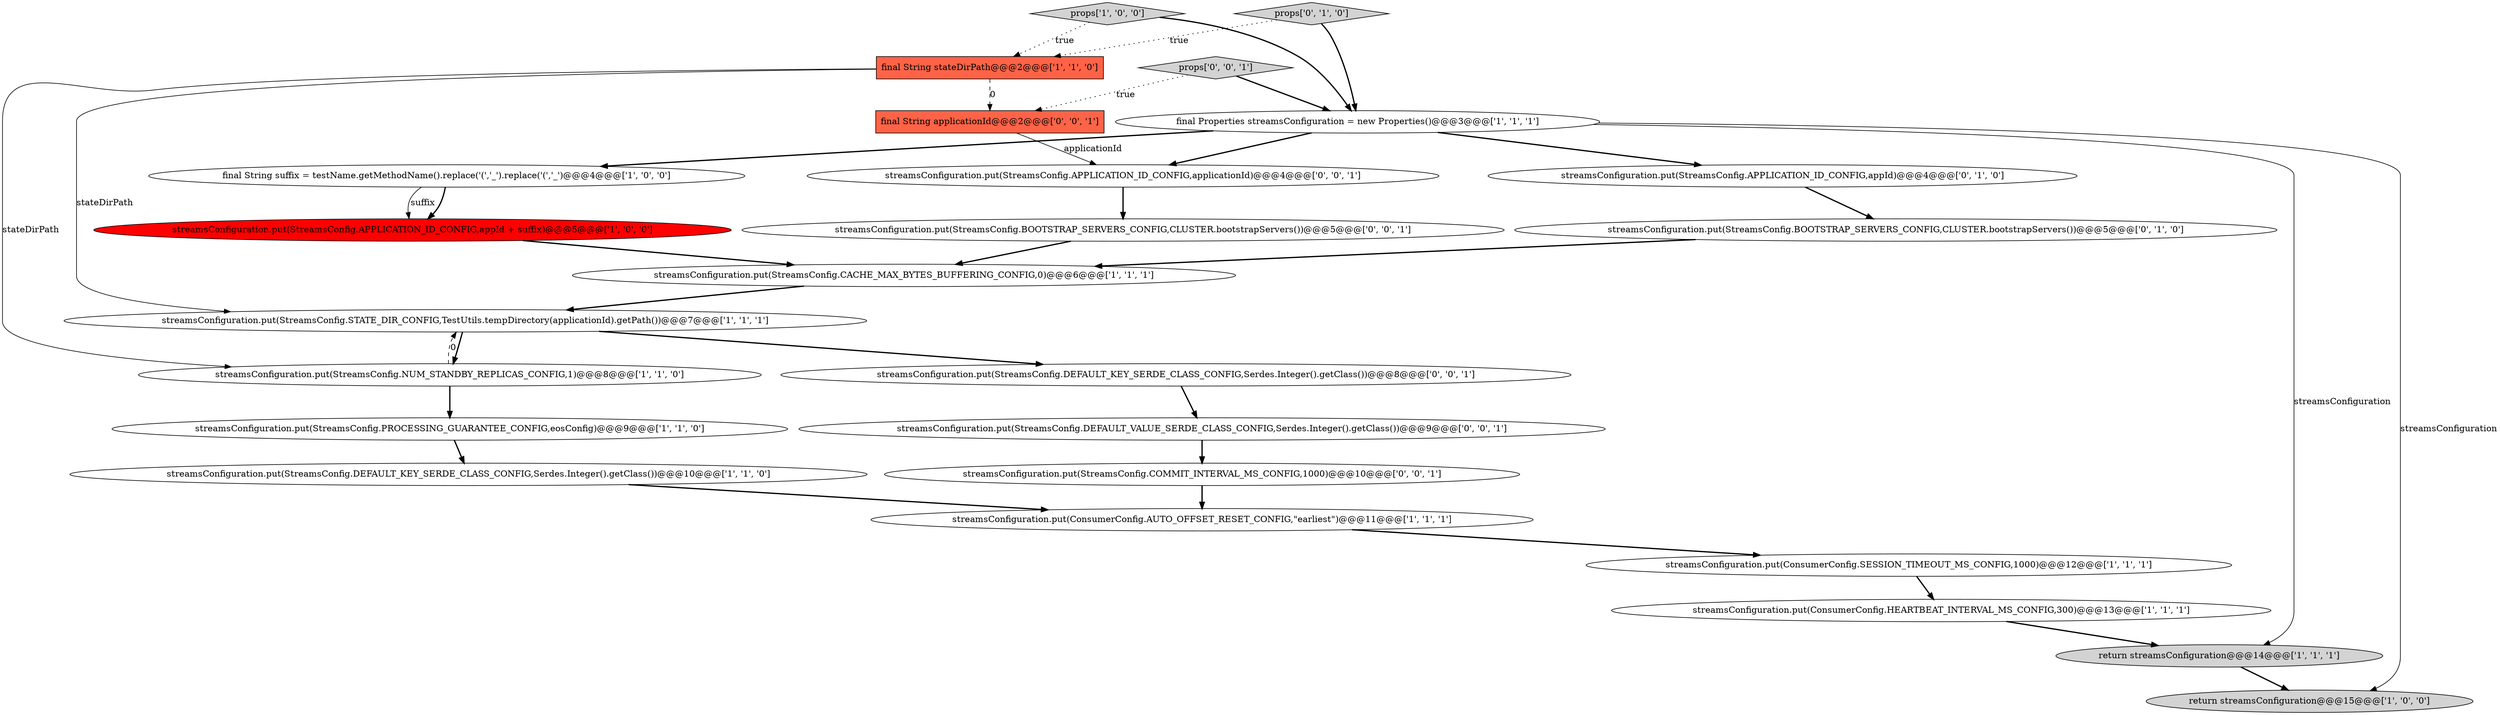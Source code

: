 digraph {
16 [style = filled, label = "streamsConfiguration.put(StreamsConfig.BOOTSTRAP_SERVERS_CONFIG,CLUSTER.bootstrapServers())@@@5@@@['0', '1', '0']", fillcolor = white, shape = ellipse image = "AAA0AAABBB2BBB"];
18 [style = filled, label = "streamsConfiguration.put(StreamsConfig.DEFAULT_KEY_SERDE_CLASS_CONFIG,Serdes.Integer().getClass())@@@8@@@['0', '0', '1']", fillcolor = white, shape = ellipse image = "AAA0AAABBB3BBB"];
1 [style = filled, label = "return streamsConfiguration@@@14@@@['1', '1', '1']", fillcolor = lightgray, shape = ellipse image = "AAA0AAABBB1BBB"];
0 [style = filled, label = "final Properties streamsConfiguration = new Properties()@@@3@@@['1', '1', '1']", fillcolor = white, shape = ellipse image = "AAA0AAABBB1BBB"];
13 [style = filled, label = "props['1', '0', '0']", fillcolor = lightgray, shape = diamond image = "AAA0AAABBB1BBB"];
5 [style = filled, label = "streamsConfiguration.put(ConsumerConfig.HEARTBEAT_INTERVAL_MS_CONFIG,300)@@@13@@@['1', '1', '1']", fillcolor = white, shape = ellipse image = "AAA0AAABBB1BBB"];
10 [style = filled, label = "streamsConfiguration.put(StreamsConfig.DEFAULT_KEY_SERDE_CLASS_CONFIG,Serdes.Integer().getClass())@@@10@@@['1', '1', '0']", fillcolor = white, shape = ellipse image = "AAA0AAABBB1BBB"];
9 [style = filled, label = "return streamsConfiguration@@@15@@@['1', '0', '0']", fillcolor = lightgray, shape = ellipse image = "AAA0AAABBB1BBB"];
11 [style = filled, label = "final String suffix = testName.getMethodName().replace('(','_').replace('(','_')@@@4@@@['1', '0', '0']", fillcolor = white, shape = ellipse image = "AAA0AAABBB1BBB"];
19 [style = filled, label = "streamsConfiguration.put(StreamsConfig.BOOTSTRAP_SERVERS_CONFIG,CLUSTER.bootstrapServers())@@@5@@@['0', '0', '1']", fillcolor = white, shape = ellipse image = "AAA0AAABBB3BBB"];
6 [style = filled, label = "streamsConfiguration.put(StreamsConfig.PROCESSING_GUARANTEE_CONFIG,eosConfig)@@@9@@@['1', '1', '0']", fillcolor = white, shape = ellipse image = "AAA0AAABBB1BBB"];
4 [style = filled, label = "streamsConfiguration.put(StreamsConfig.CACHE_MAX_BYTES_BUFFERING_CONFIG,0)@@@6@@@['1', '1', '1']", fillcolor = white, shape = ellipse image = "AAA0AAABBB1BBB"];
21 [style = filled, label = "streamsConfiguration.put(StreamsConfig.COMMIT_INTERVAL_MS_CONFIG,1000)@@@10@@@['0', '0', '1']", fillcolor = white, shape = ellipse image = "AAA0AAABBB3BBB"];
24 [style = filled, label = "streamsConfiguration.put(StreamsConfig.DEFAULT_VALUE_SERDE_CLASS_CONFIG,Serdes.Integer().getClass())@@@9@@@['0', '0', '1']", fillcolor = white, shape = ellipse image = "AAA0AAABBB3BBB"];
3 [style = filled, label = "streamsConfiguration.put(StreamsConfig.NUM_STANDBY_REPLICAS_CONFIG,1)@@@8@@@['1', '1', '0']", fillcolor = white, shape = ellipse image = "AAA0AAABBB1BBB"];
7 [style = filled, label = "streamsConfiguration.put(ConsumerConfig.SESSION_TIMEOUT_MS_CONFIG,1000)@@@12@@@['1', '1', '1']", fillcolor = white, shape = ellipse image = "AAA0AAABBB1BBB"];
23 [style = filled, label = "props['0', '0', '1']", fillcolor = lightgray, shape = diamond image = "AAA0AAABBB3BBB"];
15 [style = filled, label = "props['0', '1', '0']", fillcolor = lightgray, shape = diamond image = "AAA0AAABBB2BBB"];
20 [style = filled, label = "streamsConfiguration.put(StreamsConfig.APPLICATION_ID_CONFIG,applicationId)@@@4@@@['0', '0', '1']", fillcolor = white, shape = ellipse image = "AAA0AAABBB3BBB"];
14 [style = filled, label = "final String stateDirPath@@@2@@@['1', '1', '0']", fillcolor = tomato, shape = box image = "AAA0AAABBB1BBB"];
22 [style = filled, label = "final String applicationId@@@2@@@['0', '0', '1']", fillcolor = tomato, shape = box image = "AAA0AAABBB3BBB"];
12 [style = filled, label = "streamsConfiguration.put(StreamsConfig.APPLICATION_ID_CONFIG,appId + suffix)@@@5@@@['1', '0', '0']", fillcolor = red, shape = ellipse image = "AAA1AAABBB1BBB"];
17 [style = filled, label = "streamsConfiguration.put(StreamsConfig.APPLICATION_ID_CONFIG,appId)@@@4@@@['0', '1', '0']", fillcolor = white, shape = ellipse image = "AAA0AAABBB2BBB"];
8 [style = filled, label = "streamsConfiguration.put(ConsumerConfig.AUTO_OFFSET_RESET_CONFIG,\"earliest\")@@@11@@@['1', '1', '1']", fillcolor = white, shape = ellipse image = "AAA0AAABBB1BBB"];
2 [style = filled, label = "streamsConfiguration.put(StreamsConfig.STATE_DIR_CONFIG,TestUtils.tempDirectory(applicationId).getPath())@@@7@@@['1', '1', '1']", fillcolor = white, shape = ellipse image = "AAA0AAABBB1BBB"];
14->2 [style = solid, label="stateDirPath"];
18->24 [style = bold, label=""];
3->2 [style = dashed, label="0"];
0->1 [style = solid, label="streamsConfiguration"];
23->22 [style = dotted, label="true"];
0->17 [style = bold, label=""];
2->3 [style = bold, label=""];
21->8 [style = bold, label=""];
0->11 [style = bold, label=""];
3->6 [style = bold, label=""];
2->18 [style = bold, label=""];
14->22 [style = dashed, label="0"];
11->12 [style = bold, label=""];
4->2 [style = bold, label=""];
0->9 [style = solid, label="streamsConfiguration"];
15->14 [style = dotted, label="true"];
23->0 [style = bold, label=""];
1->9 [style = bold, label=""];
8->7 [style = bold, label=""];
5->1 [style = bold, label=""];
7->5 [style = bold, label=""];
10->8 [style = bold, label=""];
12->4 [style = bold, label=""];
24->21 [style = bold, label=""];
14->3 [style = solid, label="stateDirPath"];
6->10 [style = bold, label=""];
15->0 [style = bold, label=""];
22->20 [style = solid, label="applicationId"];
11->12 [style = solid, label="suffix"];
0->20 [style = bold, label=""];
19->4 [style = bold, label=""];
16->4 [style = bold, label=""];
20->19 [style = bold, label=""];
13->14 [style = dotted, label="true"];
17->16 [style = bold, label=""];
13->0 [style = bold, label=""];
}
